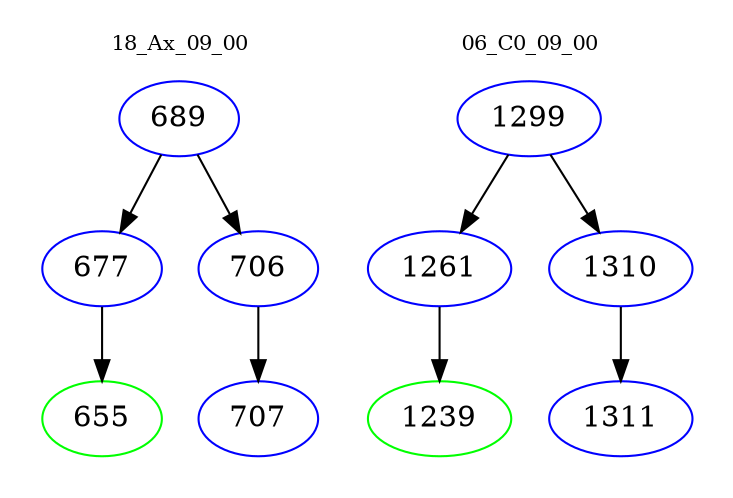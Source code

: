 digraph{
subgraph cluster_0 {
color = white
label = "18_Ax_09_00";
fontsize=10;
T0_689 [label="689", color="blue"]
T0_689 -> T0_677 [color="black"]
T0_677 [label="677", color="blue"]
T0_677 -> T0_655 [color="black"]
T0_655 [label="655", color="green"]
T0_689 -> T0_706 [color="black"]
T0_706 [label="706", color="blue"]
T0_706 -> T0_707 [color="black"]
T0_707 [label="707", color="blue"]
}
subgraph cluster_1 {
color = white
label = "06_C0_09_00";
fontsize=10;
T1_1299 [label="1299", color="blue"]
T1_1299 -> T1_1261 [color="black"]
T1_1261 [label="1261", color="blue"]
T1_1261 -> T1_1239 [color="black"]
T1_1239 [label="1239", color="green"]
T1_1299 -> T1_1310 [color="black"]
T1_1310 [label="1310", color="blue"]
T1_1310 -> T1_1311 [color="black"]
T1_1311 [label="1311", color="blue"]
}
}

